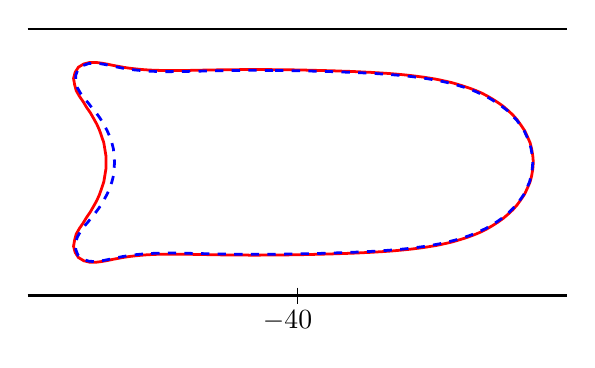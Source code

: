 \begin{tikzpicture}[scale=1.0]

\begin{axis}[
  hide axis,
  axis equal image,
  xmin = -45,
  xmax = -35,
  ymin = -3.0,
  ymax = +3.0,
  xtick = \empty,
  ytick = \empty,
]

\addplot[red,line width=1pt] coordinates{
(-4.043e+01,1.718e+00)
(-4.047e+01,1.718e+00)
(-4.051e+01,1.719e+00)
(-4.056e+01,1.719e+00)
(-4.06e+01,1.719e+00)
(-4.064e+01,1.719e+00)
(-4.068e+01,1.719e+00)
(-4.073e+01,1.72e+00)
(-4.077e+01,1.72e+00)
(-4.082e+01,1.72e+00)
(-4.087e+01,1.72e+00)
(-4.092e+01,1.719e+00)
(-4.097e+01,1.719e+00)
(-4.103e+01,1.719e+00)
(-4.108e+01,1.718e+00)
(-4.114e+01,1.718e+00)
(-4.12e+01,1.718e+00)
(-4.126e+01,1.717e+00)
(-4.132e+01,1.716e+00)
(-4.139e+01,1.715e+00)
(-4.146e+01,1.714e+00)
(-4.153e+01,1.713e+00)
(-4.16e+01,1.712e+00)
(-4.167e+01,1.71e+00)
(-4.175e+01,1.709e+00)
(-4.182e+01,1.707e+00)
(-4.19e+01,1.706e+00)
(-4.199e+01,1.704e+00)
(-4.207e+01,1.703e+00)
(-4.215e+01,1.702e+00)
(-4.224e+01,1.701e+00)
(-4.233e+01,1.701e+00)
(-4.242e+01,1.702e+00)
(-4.251e+01,1.703e+00)
(-4.261e+01,1.705e+00)
(-4.271e+01,1.709e+00)
(-4.28e+01,1.714e+00)
(-4.29e+01,1.722e+00)
(-4.3e+01,1.732e+00)
(-4.311e+01,1.744e+00)
(-4.321e+01,1.759e+00)
(-4.331e+01,1.777e+00)
(-4.342e+01,1.797e+00)
(-4.352e+01,1.819e+00)
(-4.363e+01,1.838e+00)
(-4.374e+01,1.852e+00)
(-4.385e+01,1.851e+00)
(-4.396e+01,1.824e+00)
(-4.406e+01,1.763e+00)
(-4.412e+01,1.669e+00)
(-4.415e+01,1.555e+00)
(-4.413e+01,1.439e+00)
(-4.41e+01,1.328e+00)
(-4.404e+01,1.223e+00)
(-4.397e+01,1.122e+00)
(-4.391e+01,1.022e+00)
(-4.384e+01,9.212e-01)
(-4.378e+01,8.171e-01)
(-4.372e+01,7.096e-01)
(-4.367e+01,5.982e-01)
(-4.363e+01,4.834e-01)
(-4.359e+01,3.654e-01)
(-4.357e+01,2.45e-01)
(-4.355e+01,1.229e-01)
(-4.355e+01,-3.316e-10)
(-4.355e+01,-1.229e-01)
(-4.357e+01,-2.45e-01)
(-4.359e+01,-3.654e-01)
(-4.363e+01,-4.834e-01)
(-4.367e+01,-5.982e-01)
(-4.372e+01,-7.096e-01)
(-4.378e+01,-8.171e-01)
(-4.384e+01,-9.212e-01)
(-4.391e+01,-1.022e+00)
(-4.397e+01,-1.122e+00)
(-4.404e+01,-1.223e+00)
(-4.41e+01,-1.328e+00)
(-4.413e+01,-1.439e+00)
(-4.415e+01,-1.555e+00)
(-4.412e+01,-1.669e+00)
(-4.406e+01,-1.763e+00)
(-4.396e+01,-1.824e+00)
(-4.385e+01,-1.851e+00)
(-4.374e+01,-1.852e+00)
(-4.363e+01,-1.838e+00)
(-4.352e+01,-1.819e+00)
(-4.342e+01,-1.797e+00)
(-4.331e+01,-1.777e+00)
(-4.321e+01,-1.759e+00)
(-4.311e+01,-1.744e+00)
(-4.3e+01,-1.732e+00)
(-4.29e+01,-1.722e+00)
(-4.28e+01,-1.714e+00)
(-4.271e+01,-1.709e+00)
(-4.261e+01,-1.705e+00)
(-4.251e+01,-1.703e+00)
(-4.242e+01,-1.702e+00)
(-4.233e+01,-1.701e+00)
(-4.224e+01,-1.701e+00)
(-4.215e+01,-1.702e+00)
(-4.207e+01,-1.703e+00)
(-4.199e+01,-1.704e+00)
(-4.19e+01,-1.706e+00)
(-4.182e+01,-1.707e+00)
(-4.175e+01,-1.709e+00)
(-4.167e+01,-1.71e+00)
(-4.16e+01,-1.712e+00)
(-4.153e+01,-1.713e+00)
(-4.146e+01,-1.714e+00)
(-4.139e+01,-1.715e+00)
(-4.132e+01,-1.716e+00)
(-4.126e+01,-1.717e+00)
(-4.12e+01,-1.718e+00)
(-4.114e+01,-1.718e+00)
(-4.108e+01,-1.718e+00)
(-4.103e+01,-1.719e+00)
(-4.097e+01,-1.719e+00)
(-4.092e+01,-1.719e+00)
(-4.087e+01,-1.72e+00)
(-4.082e+01,-1.72e+00)
(-4.077e+01,-1.72e+00)
(-4.073e+01,-1.72e+00)
(-4.068e+01,-1.719e+00)
(-4.064e+01,-1.719e+00)
(-4.06e+01,-1.719e+00)
(-4.056e+01,-1.719e+00)
(-4.051e+01,-1.719e+00)
(-4.047e+01,-1.718e+00)
(-4.043e+01,-1.718e+00)
(-4.039e+01,-1.718e+00)
(-4.035e+01,-1.717e+00)
(-4.031e+01,-1.717e+00)
(-4.027e+01,-1.716e+00)
(-4.023e+01,-1.716e+00)
(-4.018e+01,-1.715e+00)
(-4.014e+01,-1.714e+00)
(-4.009e+01,-1.714e+00)
(-4.004e+01,-1.713e+00)
(-3.999e+01,-1.712e+00)
(-3.994e+01,-1.711e+00)
(-3.989e+01,-1.71e+00)
(-3.984e+01,-1.709e+00)
(-3.978e+01,-1.708e+00)
(-3.973e+01,-1.706e+00)
(-3.967e+01,-1.705e+00)
(-3.961e+01,-1.703e+00)
(-3.954e+01,-1.702e+00)
(-3.948e+01,-1.7e+00)
(-3.941e+01,-1.698e+00)
(-3.934e+01,-1.696e+00)
(-3.927e+01,-1.694e+00)
(-3.92e+01,-1.691e+00)
(-3.912e+01,-1.688e+00)
(-3.904e+01,-1.686e+00)
(-3.897e+01,-1.683e+00)
(-3.888e+01,-1.679e+00)
(-3.88e+01,-1.675e+00)
(-3.872e+01,-1.671e+00)
(-3.863e+01,-1.667e+00)
(-3.854e+01,-1.661e+00)
(-3.845e+01,-1.656e+00)
(-3.836e+01,-1.65e+00)
(-3.826e+01,-1.643e+00)
(-3.817e+01,-1.635e+00)
(-3.807e+01,-1.626e+00)
(-3.797e+01,-1.616e+00)
(-3.787e+01,-1.605e+00)
(-3.777e+01,-1.592e+00)
(-3.766e+01,-1.578e+00)
(-3.756e+01,-1.562e+00)
(-3.745e+01,-1.544e+00)
(-3.735e+01,-1.524e+00)
(-3.724e+01,-1.5e+00)
(-3.713e+01,-1.474e+00)
(-3.703e+01,-1.445e+00)
(-3.692e+01,-1.411e+00)
(-3.681e+01,-1.374e+00)
(-3.67e+01,-1.332e+00)
(-3.659e+01,-1.285e+00)
(-3.649e+01,-1.233e+00)
(-3.639e+01,-1.175e+00)
(-3.629e+01,-1.111e+00)
(-3.619e+01,-1.04e+00)
(-3.61e+01,-9.63e-01)
(-3.601e+01,-8.79e-01)
(-3.593e+01,-7.882e-01)
(-3.586e+01,-6.907e-01)
(-3.579e+01,-5.87e-01)
(-3.574e+01,-4.774e-01)
(-3.569e+01,-3.628e-01)
(-3.566e+01,-2.442e-01)
(-3.564e+01,-1.228e-01)
(-3.563e+01,1.018e-09)
(-3.564e+01,1.228e-01)
(-3.566e+01,2.442e-01)
(-3.569e+01,3.628e-01)
(-3.574e+01,4.774e-01)
(-3.579e+01,5.87e-01)
(-3.586e+01,6.907e-01)
(-3.593e+01,7.882e-01)
(-3.601e+01,8.79e-01)
(-3.61e+01,9.63e-01)
(-3.619e+01,1.04e+00)
(-3.629e+01,1.111e+00)
(-3.639e+01,1.175e+00)
(-3.649e+01,1.233e+00)
(-3.659e+01,1.285e+00)
(-3.67e+01,1.332e+00)
(-3.681e+01,1.374e+00)
(-3.692e+01,1.411e+00)
(-3.703e+01,1.445e+00)
(-3.713e+01,1.474e+00)
(-3.724e+01,1.5e+00)
(-3.735e+01,1.524e+00)
(-3.745e+01,1.544e+00)
(-3.756e+01,1.562e+00)
(-3.766e+01,1.578e+00)
(-3.777e+01,1.592e+00)
(-3.787e+01,1.605e+00)
(-3.797e+01,1.616e+00)
(-3.807e+01,1.626e+00)
(-3.817e+01,1.635e+00)
(-3.826e+01,1.643e+00)
(-3.836e+01,1.65e+00)
(-3.845e+01,1.656e+00)
(-3.854e+01,1.661e+00)
(-3.863e+01,1.667e+00)
(-3.872e+01,1.671e+00)
(-3.88e+01,1.675e+00)
(-3.888e+01,1.679e+00)
(-3.897e+01,1.683e+00)
(-3.904e+01,1.686e+00)
(-3.912e+01,1.688e+00)
(-3.92e+01,1.691e+00)
(-3.927e+01,1.694e+00)
(-3.934e+01,1.696e+00)
(-3.941e+01,1.698e+00)
(-3.948e+01,1.7e+00)
(-3.954e+01,1.702e+00)
(-3.961e+01,1.703e+00)
(-3.967e+01,1.705e+00)
(-3.973e+01,1.706e+00)
(-3.978e+01,1.708e+00)
(-3.984e+01,1.709e+00)
(-3.989e+01,1.71e+00)
(-3.994e+01,1.711e+00)
(-3.999e+01,1.712e+00)
(-4.004e+01,1.713e+00)
(-4.009e+01,1.714e+00)
(-4.014e+01,1.714e+00)
(-4.018e+01,1.715e+00)
(-4.023e+01,1.716e+00)
(-4.027e+01,1.716e+00)
(-4.031e+01,1.717e+00)
(-4.035e+01,1.717e+00)
(-4.039e+01,1.718e+00)
(-4.043e+01,1.718e+00)
};

\addplot[blue,dashed,line width=1pt] coordinates{
(-4.045e+01,1.703e+00)
(-4.05e+01,1.704e+00)
(-4.054e+01,1.704e+00)
(-4.058e+01,1.704e+00)
(-4.062e+01,1.704e+00)
(-4.066e+01,1.704e+00)
(-4.071e+01,1.705e+00)
(-4.075e+01,1.705e+00)
(-4.08e+01,1.705e+00)
(-4.084e+01,1.705e+00)
(-4.089e+01,1.705e+00)
(-4.094e+01,1.704e+00)
(-4.099e+01,1.704e+00)
(-4.105e+01,1.704e+00)
(-4.11e+01,1.703e+00)
(-4.116e+01,1.703e+00)
(-4.122e+01,1.702e+00)
(-4.128e+01,1.701e+00)
(-4.135e+01,1.7e+00)
(-4.141e+01,1.699e+00)
(-4.148e+01,1.698e+00)
(-4.155e+01,1.696e+00)
(-4.162e+01,1.695e+00)
(-4.169e+01,1.693e+00)
(-4.177e+01,1.691e+00)
(-4.185e+01,1.689e+00)
(-4.192e+01,1.688e+00)
(-4.201e+01,1.686e+00)
(-4.209e+01,1.684e+00)
(-4.218e+01,1.683e+00)
(-4.226e+01,1.682e+00)
(-4.235e+01,1.681e+00)
(-4.244e+01,1.681e+00)
(-4.254e+01,1.683e+00)
(-4.263e+01,1.685e+00)
(-4.273e+01,1.689e+00)
(-4.282e+01,1.695e+00)
(-4.292e+01,1.703e+00)
(-4.303e+01,1.714e+00)
(-4.313e+01,1.727e+00)
(-4.323e+01,1.744e+00)
(-4.333e+01,1.764e+00)
(-4.344e+01,1.786e+00)
(-4.354e+01,1.808e+00)
(-4.365e+01,1.828e+00)
(-4.376e+01,1.839e+00)
(-4.387e+01,1.831e+00)
(-4.398e+01,1.792e+00)
(-4.407e+01,1.717e+00)
(-4.411e+01,1.611e+00)
(-4.411e+01,1.496e+00)
(-4.408e+01,1.384e+00)
(-4.402e+01,1.28e+00)
(-4.395e+01,1.184e+00)
(-4.387e+01,1.091e+00)
(-4.38e+01,9.985e-01)
(-4.372e+01,9.035e-01)
(-4.365e+01,8.047e-01)
(-4.359e+01,7.014e-01)
(-4.353e+01,5.934e-01)
(-4.348e+01,4.808e-01)
(-4.344e+01,3.643e-01)
(-4.341e+01,2.447e-01)
(-4.34e+01,1.229e-01)
(-4.339e+01,-2.846e-09)
(-4.34e+01,-1.229e-01)
(-4.341e+01,-2.447e-01)
(-4.344e+01,-3.643e-01)
(-4.348e+01,-4.808e-01)
(-4.353e+01,-5.934e-01)
(-4.359e+01,-7.014e-01)
(-4.365e+01,-8.047e-01)
(-4.372e+01,-9.035e-01)
(-4.38e+01,-9.985e-01)
(-4.387e+01,-1.091e+00)
(-4.395e+01,-1.184e+00)
(-4.402e+01,-1.28e+00)
(-4.408e+01,-1.384e+00)
(-4.411e+01,-1.496e+00)
(-4.411e+01,-1.611e+00)
(-4.407e+01,-1.717e+00)
(-4.398e+01,-1.792e+00)
(-4.387e+01,-1.831e+00)
(-4.376e+01,-1.839e+00)
(-4.365e+01,-1.828e+00)
(-4.354e+01,-1.808e+00)
(-4.344e+01,-1.786e+00)
(-4.333e+01,-1.764e+00)
(-4.323e+01,-1.744e+00)
(-4.313e+01,-1.727e+00)
(-4.303e+01,-1.714e+00)
(-4.292e+01,-1.703e+00)
(-4.282e+01,-1.695e+00)
(-4.273e+01,-1.689e+00)
(-4.263e+01,-1.685e+00)
(-4.254e+01,-1.683e+00)
(-4.244e+01,-1.681e+00)
(-4.235e+01,-1.681e+00)
(-4.226e+01,-1.682e+00)
(-4.218e+01,-1.683e+00)
(-4.209e+01,-1.684e+00)
(-4.201e+01,-1.686e+00)
(-4.192e+01,-1.688e+00)
(-4.185e+01,-1.689e+00)
(-4.177e+01,-1.691e+00)
(-4.169e+01,-1.693e+00)
(-4.162e+01,-1.695e+00)
(-4.155e+01,-1.696e+00)
(-4.148e+01,-1.698e+00)
(-4.141e+01,-1.699e+00)
(-4.135e+01,-1.7e+00)
(-4.128e+01,-1.701e+00)
(-4.122e+01,-1.702e+00)
(-4.116e+01,-1.703e+00)
(-4.11e+01,-1.703e+00)
(-4.105e+01,-1.704e+00)
(-4.099e+01,-1.704e+00)
(-4.094e+01,-1.704e+00)
(-4.089e+01,-1.705e+00)
(-4.084e+01,-1.705e+00)
(-4.08e+01,-1.705e+00)
(-4.075e+01,-1.705e+00)
(-4.071e+01,-1.705e+00)
(-4.066e+01,-1.704e+00)
(-4.062e+01,-1.704e+00)
(-4.058e+01,-1.704e+00)
(-4.054e+01,-1.704e+00)
(-4.05e+01,-1.704e+00)
(-4.045e+01,-1.703e+00)
(-4.041e+01,-1.703e+00)
(-4.037e+01,-1.702e+00)
(-4.033e+01,-1.702e+00)
(-4.029e+01,-1.701e+00)
(-4.025e+01,-1.701e+00)
(-4.02e+01,-1.7e+00)
(-4.016e+01,-1.7e+00)
(-4.011e+01,-1.699e+00)
(-4.007e+01,-1.698e+00)
(-4.002e+01,-1.697e+00)
(-3.997e+01,-1.696e+00)
(-3.991e+01,-1.695e+00)
(-3.986e+01,-1.694e+00)
(-3.981e+01,-1.693e+00)
(-3.975e+01,-1.691e+00)
(-3.969e+01,-1.69e+00)
(-3.963e+01,-1.688e+00)
(-3.957e+01,-1.687e+00)
(-3.95e+01,-1.685e+00)
(-3.943e+01,-1.683e+00)
(-3.936e+01,-1.681e+00)
(-3.929e+01,-1.678e+00)
(-3.922e+01,-1.676e+00)
(-3.914e+01,-1.673e+00)
(-3.907e+01,-1.67e+00)
(-3.899e+01,-1.667e+00)
(-3.89e+01,-1.663e+00)
(-3.882e+01,-1.66e+00)
(-3.874e+01,-1.655e+00)
(-3.865e+01,-1.651e+00)
(-3.856e+01,-1.646e+00)
(-3.847e+01,-1.64e+00)
(-3.838e+01,-1.634e+00)
(-3.828e+01,-1.627e+00)
(-3.819e+01,-1.619e+00)
(-3.809e+01,-1.611e+00)
(-3.799e+01,-1.601e+00)
(-3.789e+01,-1.59e+00)
(-3.779e+01,-1.577e+00)
(-3.769e+01,-1.564e+00)
(-3.758e+01,-1.548e+00)
(-3.748e+01,-1.53e+00)
(-3.737e+01,-1.51e+00)
(-3.726e+01,-1.487e+00)
(-3.716e+01,-1.462e+00)
(-3.705e+01,-1.433e+00)
(-3.694e+01,-1.4e+00)
(-3.683e+01,-1.363e+00)
(-3.672e+01,-1.322e+00)
(-3.662e+01,-1.276e+00)
(-3.651e+01,-1.225e+00)
(-3.641e+01,-1.168e+00)
(-3.631e+01,-1.105e+00)
(-3.621e+01,-1.035e+00)
(-3.611e+01,-9.589e-01)
(-3.603e+01,-8.759e-01)
(-3.594e+01,-7.859e-01)
(-3.587e+01,-6.892e-01)
(-3.58e+01,-5.86e-01)
(-3.575e+01,-4.769e-01)
(-3.57e+01,-3.626e-01)
(-3.567e+01,-2.442e-01)
(-3.565e+01,-1.228e-01)
(-3.564e+01,2.959e-09)
(-3.565e+01,1.228e-01)
(-3.567e+01,2.442e-01)
(-3.57e+01,3.626e-01)
(-3.575e+01,4.769e-01)
(-3.58e+01,5.86e-01)
(-3.587e+01,6.892e-01)
(-3.594e+01,7.859e-01)
(-3.603e+01,8.759e-01)
(-3.611e+01,9.589e-01)
(-3.621e+01,1.035e+00)
(-3.631e+01,1.105e+00)
(-3.641e+01,1.168e+00)
(-3.651e+01,1.225e+00)
(-3.662e+01,1.276e+00)
(-3.672e+01,1.322e+00)
(-3.683e+01,1.363e+00)
(-3.694e+01,1.4e+00)
(-3.705e+01,1.433e+00)
(-3.716e+01,1.462e+00)
(-3.726e+01,1.487e+00)
(-3.737e+01,1.51e+00)
(-3.748e+01,1.53e+00)
(-3.758e+01,1.548e+00)
(-3.769e+01,1.564e+00)
(-3.779e+01,1.577e+00)
(-3.789e+01,1.59e+00)
(-3.799e+01,1.601e+00)
(-3.809e+01,1.611e+00)
(-3.819e+01,1.619e+00)
(-3.828e+01,1.627e+00)
(-3.838e+01,1.634e+00)
(-3.847e+01,1.64e+00)
(-3.856e+01,1.646e+00)
(-3.865e+01,1.651e+00)
(-3.874e+01,1.655e+00)
(-3.882e+01,1.66e+00)
(-3.89e+01,1.663e+00)
(-3.899e+01,1.667e+00)
(-3.907e+01,1.67e+00)
(-3.914e+01,1.673e+00)
(-3.922e+01,1.676e+00)
(-3.929e+01,1.678e+00)
(-3.936e+01,1.681e+00)
(-3.943e+01,1.683e+00)
(-3.95e+01,1.685e+00)
(-3.957e+01,1.687e+00)
(-3.963e+01,1.688e+00)
(-3.969e+01,1.69e+00)
(-3.975e+01,1.691e+00)
(-3.981e+01,1.693e+00)
(-3.986e+01,1.694e+00)
(-3.991e+01,1.695e+00)
(-3.997e+01,1.696e+00)
(-4.002e+01,1.697e+00)
(-4.007e+01,1.698e+00)
(-4.011e+01,1.699e+00)
(-4.016e+01,1.7e+00)
(-4.02e+01,1.7e+00)
(-4.025e+01,1.701e+00)
(-4.029e+01,1.701e+00)
(-4.033e+01,1.702e+00)
(-4.037e+01,1.702e+00)
(-4.041e+01,1.703e+00)
(-4.045e+01,1.703e+00)
};

\addplot[black,line width=1pt] coordinates{
  (-45,-2.47)
  (-35,-2.47)
};

\addplot[black,line width=1pt] coordinates{
  (-45,+2.47)
  (-35,+2.47)
};

\addplot[black,line width=0.2pt] coordinates{
  (-40,-2.32)
  (-40,-2.62)
};

\end{axis}

\node at (3.30,0.05) {$-40$};




\end{tikzpicture}
